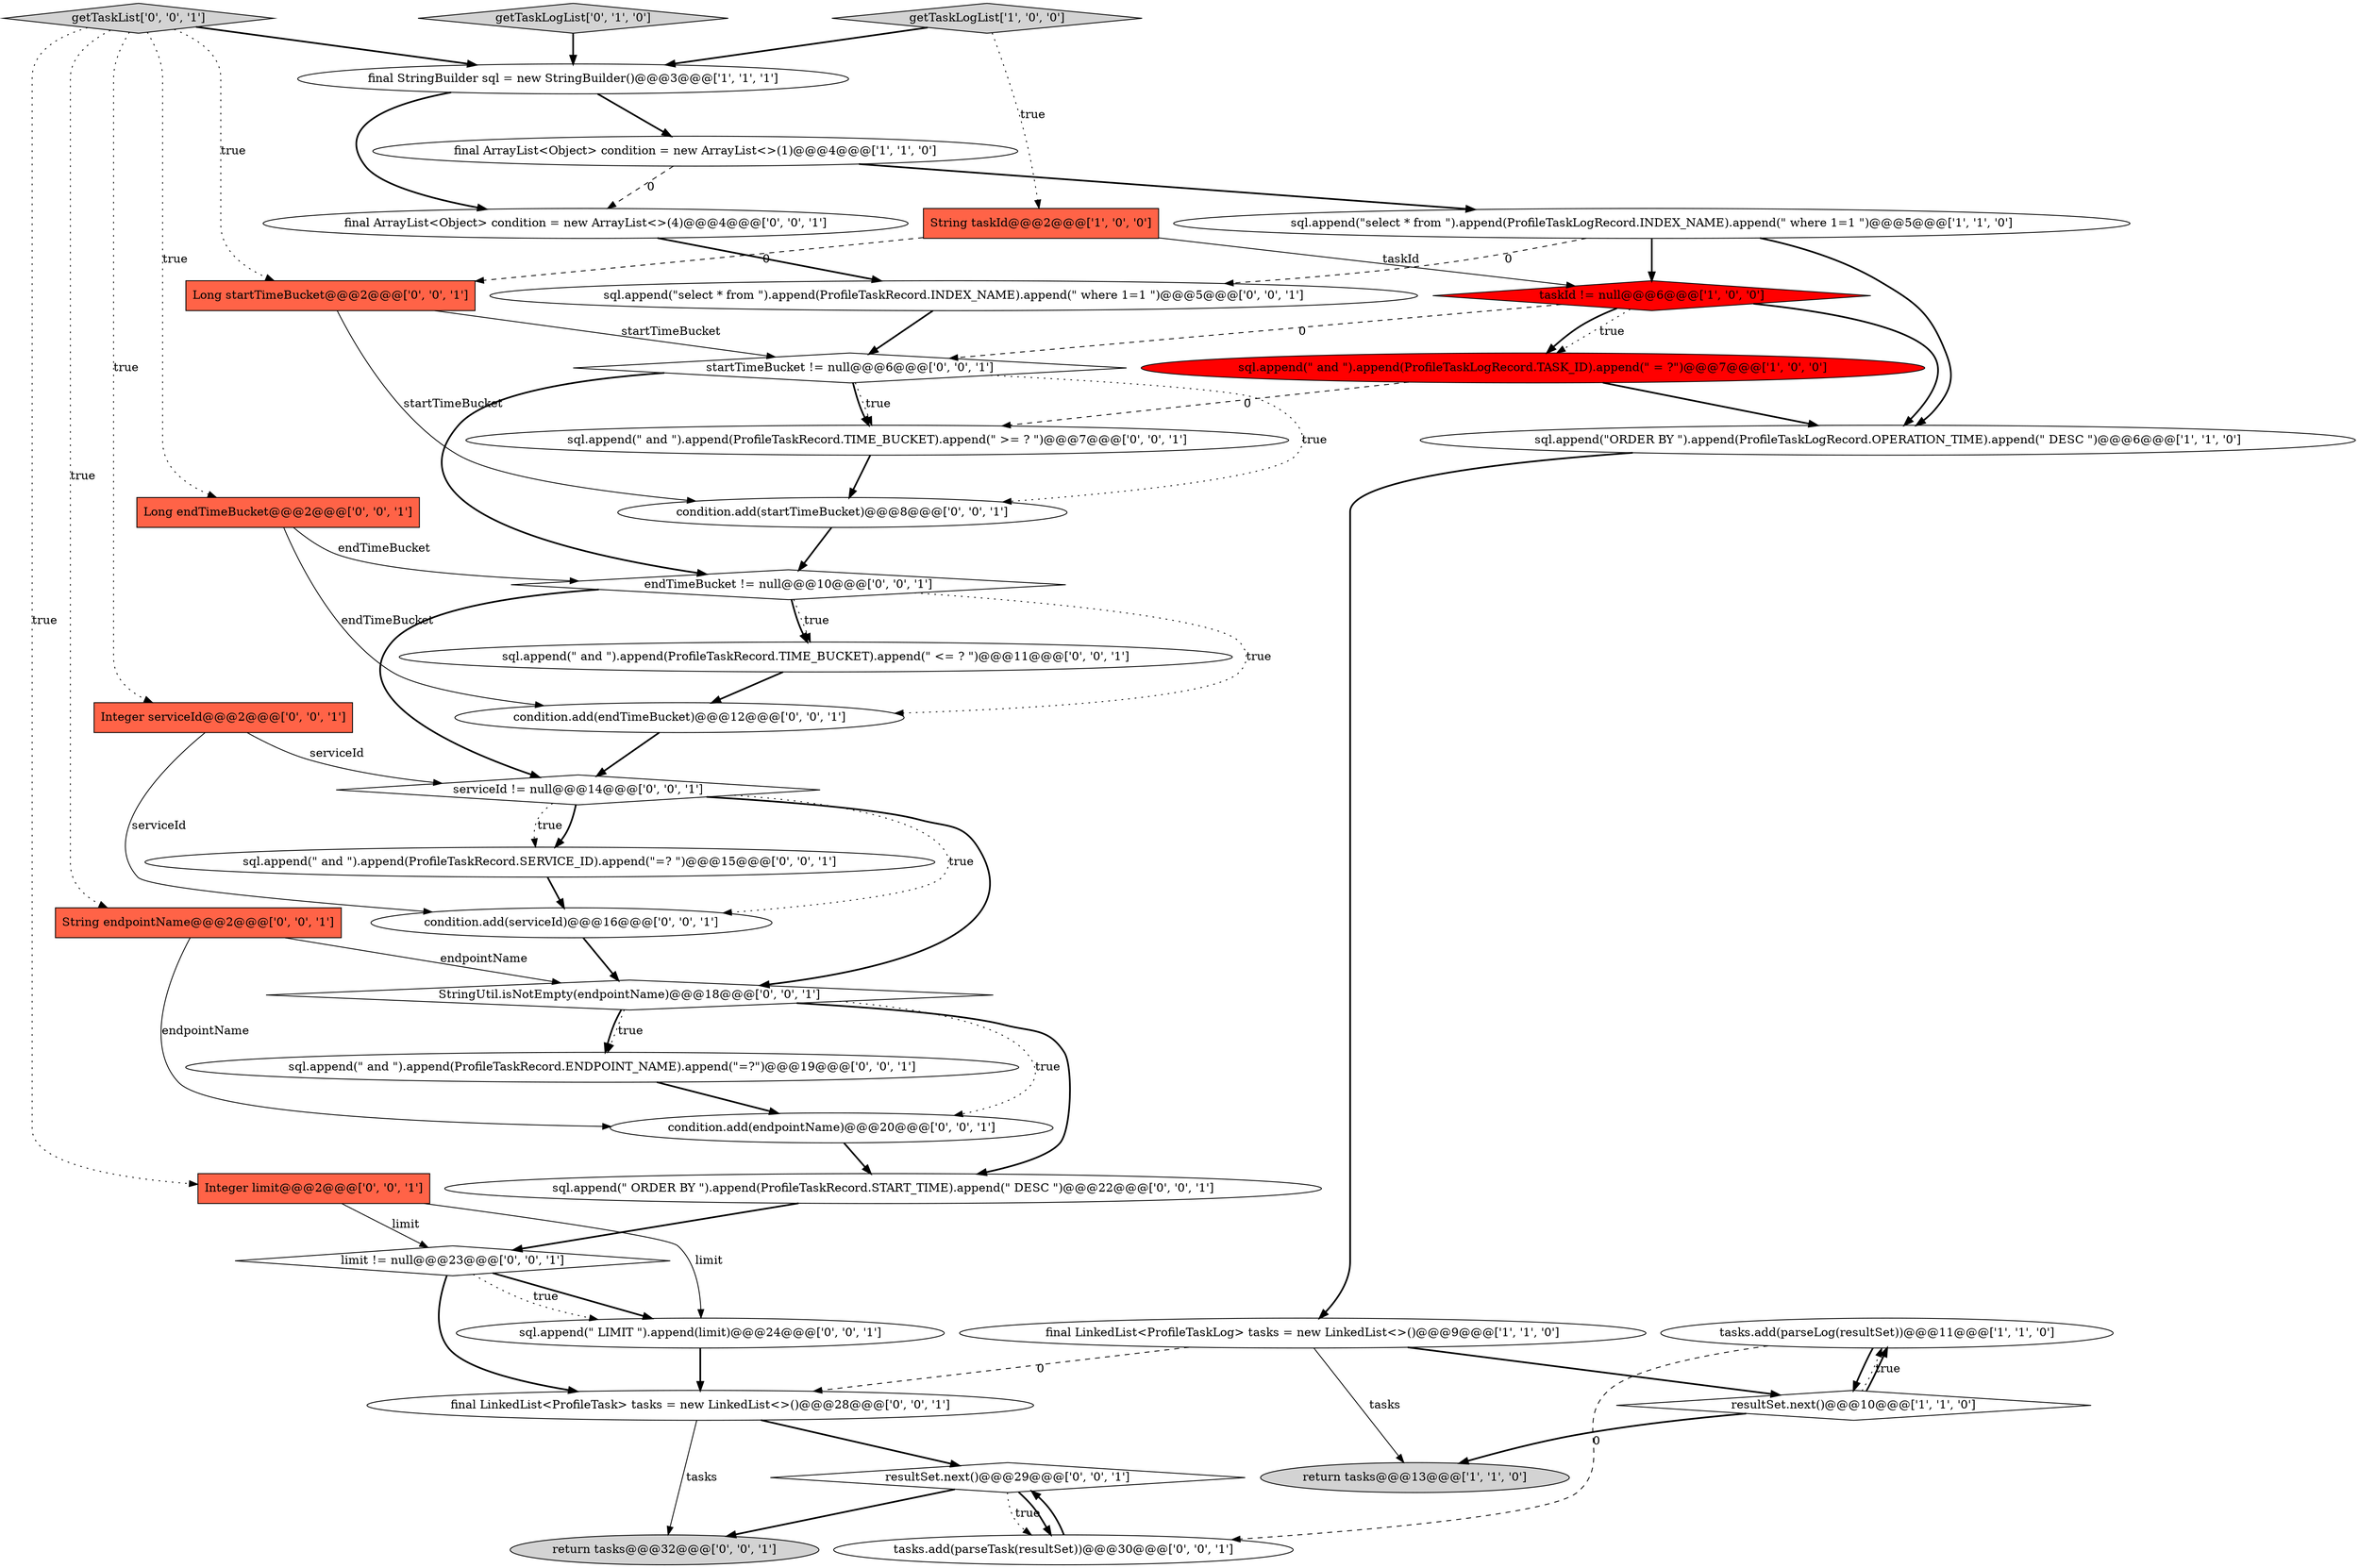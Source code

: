 digraph {
39 [style = filled, label = "final LinkedList<ProfileTask> tasks = new LinkedList<>()@@@28@@@['0', '0', '1']", fillcolor = white, shape = ellipse image = "AAA0AAABBB3BBB"];
38 [style = filled, label = "condition.add(startTimeBucket)@@@8@@@['0', '0', '1']", fillcolor = white, shape = ellipse image = "AAA0AAABBB3BBB"];
2 [style = filled, label = "final StringBuilder sql = new StringBuilder()@@@3@@@['1', '1', '1']", fillcolor = white, shape = ellipse image = "AAA0AAABBB1BBB"];
36 [style = filled, label = "StringUtil.isNotEmpty(endpointName)@@@18@@@['0', '0', '1']", fillcolor = white, shape = diamond image = "AAA0AAABBB3BBB"];
17 [style = filled, label = "sql.append(\" and \").append(ProfileTaskRecord.ENDPOINT_NAME).append(\"=?\")@@@19@@@['0', '0', '1']", fillcolor = white, shape = ellipse image = "AAA0AAABBB3BBB"];
14 [style = filled, label = "String endpointName@@@2@@@['0', '0', '1']", fillcolor = tomato, shape = box image = "AAA0AAABBB3BBB"];
21 [style = filled, label = "final ArrayList<Object> condition = new ArrayList<>(4)@@@4@@@['0', '0', '1']", fillcolor = white, shape = ellipse image = "AAA0AAABBB3BBB"];
1 [style = filled, label = "String taskId@@@2@@@['1', '0', '0']", fillcolor = tomato, shape = box image = "AAA1AAABBB1BBB"];
35 [style = filled, label = "Long startTimeBucket@@@2@@@['0', '0', '1']", fillcolor = tomato, shape = box image = "AAA0AAABBB3BBB"];
23 [style = filled, label = "sql.append(\"select * from \").append(ProfileTaskRecord.INDEX_NAME).append(\" where 1=1 \")@@@5@@@['0', '0', '1']", fillcolor = white, shape = ellipse image = "AAA0AAABBB3BBB"];
25 [style = filled, label = "sql.append(\" LIMIT \").append(limit)@@@24@@@['0', '0', '1']", fillcolor = white, shape = ellipse image = "AAA0AAABBB3BBB"];
32 [style = filled, label = "startTimeBucket != null@@@6@@@['0', '0', '1']", fillcolor = white, shape = diamond image = "AAA0AAABBB3BBB"];
29 [style = filled, label = "return tasks@@@32@@@['0', '0', '1']", fillcolor = lightgray, shape = ellipse image = "AAA0AAABBB3BBB"];
34 [style = filled, label = "limit != null@@@23@@@['0', '0', '1']", fillcolor = white, shape = diamond image = "AAA0AAABBB3BBB"];
26 [style = filled, label = "condition.add(serviceId)@@@16@@@['0', '0', '1']", fillcolor = white, shape = ellipse image = "AAA0AAABBB3BBB"];
7 [style = filled, label = "sql.append(\"select * from \").append(ProfileTaskLogRecord.INDEX_NAME).append(\" where 1=1 \")@@@5@@@['1', '1', '0']", fillcolor = white, shape = ellipse image = "AAA0AAABBB1BBB"];
10 [style = filled, label = "getTaskLogList['1', '0', '0']", fillcolor = lightgray, shape = diamond image = "AAA0AAABBB1BBB"];
5 [style = filled, label = "sql.append(\" and \").append(ProfileTaskLogRecord.TASK_ID).append(\" = ?\")@@@7@@@['1', '0', '0']", fillcolor = red, shape = ellipse image = "AAA1AAABBB1BBB"];
13 [style = filled, label = "Long endTimeBucket@@@2@@@['0', '0', '1']", fillcolor = tomato, shape = box image = "AAA0AAABBB3BBB"];
9 [style = filled, label = "final ArrayList<Object> condition = new ArrayList<>(1)@@@4@@@['1', '1', '0']", fillcolor = white, shape = ellipse image = "AAA0AAABBB1BBB"];
20 [style = filled, label = "sql.append(\" and \").append(ProfileTaskRecord.TIME_BUCKET).append(\" >= ? \")@@@7@@@['0', '0', '1']", fillcolor = white, shape = ellipse image = "AAA0AAABBB3BBB"];
12 [style = filled, label = "getTaskLogList['0', '1', '0']", fillcolor = lightgray, shape = diamond image = "AAA0AAABBB2BBB"];
6 [style = filled, label = "return tasks@@@13@@@['1', '1', '0']", fillcolor = lightgray, shape = ellipse image = "AAA0AAABBB1BBB"];
33 [style = filled, label = "getTaskList['0', '0', '1']", fillcolor = lightgray, shape = diamond image = "AAA0AAABBB3BBB"];
18 [style = filled, label = "condition.add(endpointName)@@@20@@@['0', '0', '1']", fillcolor = white, shape = ellipse image = "AAA0AAABBB3BBB"];
8 [style = filled, label = "resultSet.next()@@@10@@@['1', '1', '0']", fillcolor = white, shape = diamond image = "AAA0AAABBB1BBB"];
3 [style = filled, label = "final LinkedList<ProfileTaskLog> tasks = new LinkedList<>()@@@9@@@['1', '1', '0']", fillcolor = white, shape = ellipse image = "AAA0AAABBB1BBB"];
28 [style = filled, label = "serviceId != null@@@14@@@['0', '0', '1']", fillcolor = white, shape = diamond image = "AAA0AAABBB3BBB"];
22 [style = filled, label = "sql.append(\" ORDER BY \").append(ProfileTaskRecord.START_TIME).append(\" DESC \")@@@22@@@['0', '0', '1']", fillcolor = white, shape = ellipse image = "AAA0AAABBB3BBB"];
0 [style = filled, label = "sql.append(\"ORDER BY \").append(ProfileTaskLogRecord.OPERATION_TIME).append(\" DESC \")@@@6@@@['1', '1', '0']", fillcolor = white, shape = ellipse image = "AAA0AAABBB1BBB"];
37 [style = filled, label = "resultSet.next()@@@29@@@['0', '0', '1']", fillcolor = white, shape = diamond image = "AAA0AAABBB3BBB"];
24 [style = filled, label = "condition.add(endTimeBucket)@@@12@@@['0', '0', '1']", fillcolor = white, shape = ellipse image = "AAA0AAABBB3BBB"];
4 [style = filled, label = "taskId != null@@@6@@@['1', '0', '0']", fillcolor = red, shape = diamond image = "AAA1AAABBB1BBB"];
19 [style = filled, label = "tasks.add(parseTask(resultSet))@@@30@@@['0', '0', '1']", fillcolor = white, shape = ellipse image = "AAA0AAABBB3BBB"];
27 [style = filled, label = "Integer serviceId@@@2@@@['0', '0', '1']", fillcolor = tomato, shape = box image = "AAA0AAABBB3BBB"];
15 [style = filled, label = "sql.append(\" and \").append(ProfileTaskRecord.TIME_BUCKET).append(\" <= ? \")@@@11@@@['0', '0', '1']", fillcolor = white, shape = ellipse image = "AAA0AAABBB3BBB"];
11 [style = filled, label = "tasks.add(parseLog(resultSet))@@@11@@@['1', '1', '0']", fillcolor = white, shape = ellipse image = "AAA0AAABBB1BBB"];
30 [style = filled, label = "sql.append(\" and \").append(ProfileTaskRecord.SERVICE_ID).append(\"=? \")@@@15@@@['0', '0', '1']", fillcolor = white, shape = ellipse image = "AAA0AAABBB3BBB"];
31 [style = filled, label = "Integer limit@@@2@@@['0', '0', '1']", fillcolor = tomato, shape = box image = "AAA0AAABBB3BBB"];
16 [style = filled, label = "endTimeBucket != null@@@10@@@['0', '0', '1']", fillcolor = white, shape = diamond image = "AAA0AAABBB3BBB"];
39->37 [style = bold, label=""];
0->3 [style = bold, label=""];
16->15 [style = bold, label=""];
14->18 [style = solid, label="endpointName"];
24->28 [style = bold, label=""];
4->5 [style = dotted, label="true"];
33->13 [style = dotted, label="true"];
34->25 [style = bold, label=""];
7->23 [style = dashed, label="0"];
35->32 [style = solid, label="startTimeBucket"];
1->4 [style = solid, label="taskId"];
28->36 [style = bold, label=""];
25->39 [style = bold, label=""];
28->30 [style = bold, label=""];
1->35 [style = dashed, label="0"];
3->6 [style = solid, label="tasks"];
31->34 [style = solid, label="limit"];
3->39 [style = dashed, label="0"];
26->36 [style = bold, label=""];
30->26 [style = bold, label=""];
38->16 [style = bold, label=""];
32->20 [style = dotted, label="true"];
27->28 [style = solid, label="serviceId"];
13->16 [style = solid, label="endTimeBucket"];
23->32 [style = bold, label=""];
37->29 [style = bold, label=""];
34->25 [style = dotted, label="true"];
37->19 [style = dotted, label="true"];
8->6 [style = bold, label=""];
7->0 [style = bold, label=""];
27->26 [style = solid, label="serviceId"];
2->9 [style = bold, label=""];
7->4 [style = bold, label=""];
31->25 [style = solid, label="limit"];
32->16 [style = bold, label=""];
9->7 [style = bold, label=""];
20->38 [style = bold, label=""];
33->14 [style = dotted, label="true"];
4->0 [style = bold, label=""];
19->37 [style = bold, label=""];
5->20 [style = dashed, label="0"];
14->36 [style = solid, label="endpointName"];
4->32 [style = dashed, label="0"];
28->30 [style = dotted, label="true"];
35->38 [style = solid, label="startTimeBucket"];
12->2 [style = bold, label=""];
39->29 [style = solid, label="tasks"];
18->22 [style = bold, label=""];
33->35 [style = dotted, label="true"];
16->28 [style = bold, label=""];
5->0 [style = bold, label=""];
13->24 [style = solid, label="endTimeBucket"];
36->17 [style = dotted, label="true"];
9->21 [style = dashed, label="0"];
2->21 [style = bold, label=""];
11->19 [style = dashed, label="0"];
3->8 [style = bold, label=""];
15->24 [style = bold, label=""];
22->34 [style = bold, label=""];
34->39 [style = bold, label=""];
28->26 [style = dotted, label="true"];
32->38 [style = dotted, label="true"];
8->11 [style = dotted, label="true"];
11->8 [style = bold, label=""];
10->2 [style = bold, label=""];
37->19 [style = bold, label=""];
36->17 [style = bold, label=""];
10->1 [style = dotted, label="true"];
36->18 [style = dotted, label="true"];
8->11 [style = bold, label=""];
33->27 [style = dotted, label="true"];
4->5 [style = bold, label=""];
32->20 [style = bold, label=""];
33->31 [style = dotted, label="true"];
33->2 [style = bold, label=""];
17->18 [style = bold, label=""];
16->24 [style = dotted, label="true"];
16->15 [style = dotted, label="true"];
21->23 [style = bold, label=""];
36->22 [style = bold, label=""];
}
